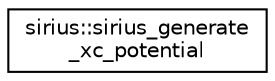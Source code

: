 digraph "Graphical Class Hierarchy"
{
 // INTERACTIVE_SVG=YES
  edge [fontname="Helvetica",fontsize="10",labelfontname="Helvetica",labelfontsize="10"];
  node [fontname="Helvetica",fontsize="10",shape=record];
  rankdir="LR";
  Node1 [label="sirius::sirius_generate\l_xc_potential",height=0.2,width=0.4,color="black", fillcolor="white", style="filled",URL="$interfacesirius_1_1sirius__generate__xc__potential.html"];
}
